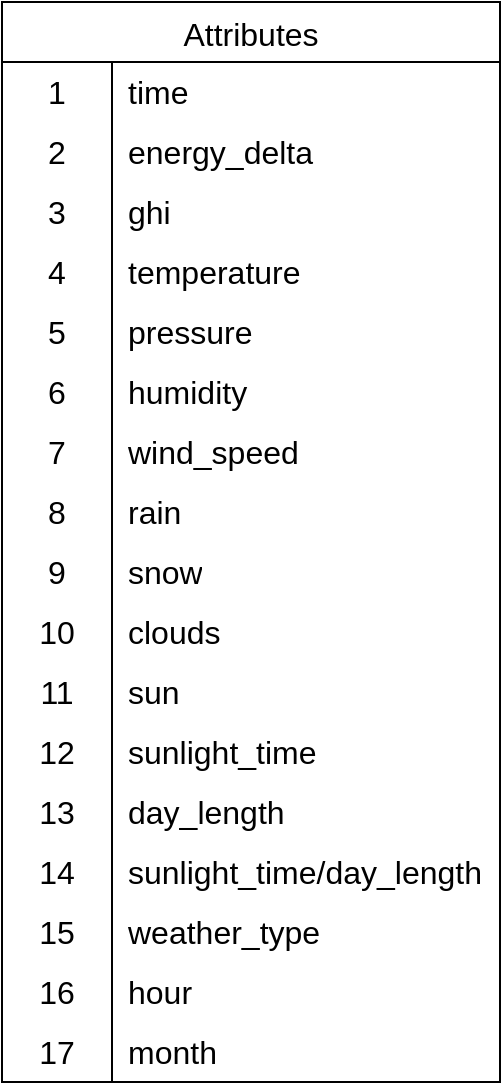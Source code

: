 <mxfile version="24.4.4" type="device">
  <diagram name="Page-1" id="eQEFthlqkpVJmuK3UBug">
    <mxGraphModel dx="1434" dy="746" grid="0" gridSize="10" guides="1" tooltips="1" connect="1" arrows="1" fold="1" page="0" pageScale="1" pageWidth="827" pageHeight="1169" math="0" shadow="0">
      <root>
        <mxCell id="0" />
        <mxCell id="1" parent="0" />
        <mxCell id="fUGo1JtraE0gMz_6mL2f-1" value="Attributes" style="shape=table;startSize=30;container=1;collapsible=0;childLayout=tableLayout;fixedRows=1;rowLines=0;fontStyle=0;strokeColor=default;fontSize=16;" vertex="1" parent="1">
          <mxGeometry x="60" y="170" width="249" height="540" as="geometry" />
        </mxCell>
        <mxCell id="fUGo1JtraE0gMz_6mL2f-2" value="" style="shape=tableRow;horizontal=0;startSize=0;swimlaneHead=0;swimlaneBody=0;top=0;left=0;bottom=0;right=0;collapsible=0;dropTarget=0;fillColor=none;points=[[0,0.5],[1,0.5]];portConstraint=eastwest;strokeColor=inherit;fontSize=16;" vertex="1" parent="fUGo1JtraE0gMz_6mL2f-1">
          <mxGeometry y="30" width="249" height="30" as="geometry" />
        </mxCell>
        <mxCell id="fUGo1JtraE0gMz_6mL2f-3" value="1" style="shape=partialRectangle;html=1;whiteSpace=wrap;connectable=0;fillColor=none;top=0;left=0;bottom=0;right=0;overflow=hidden;pointerEvents=1;strokeColor=inherit;fontSize=16;" vertex="1" parent="fUGo1JtraE0gMz_6mL2f-2">
          <mxGeometry width="55" height="30" as="geometry">
            <mxRectangle width="55" height="30" as="alternateBounds" />
          </mxGeometry>
        </mxCell>
        <mxCell id="fUGo1JtraE0gMz_6mL2f-4" value="time" style="shape=partialRectangle;html=1;whiteSpace=wrap;connectable=0;fillColor=none;top=0;left=0;bottom=0;right=0;align=left;spacingLeft=6;overflow=hidden;strokeColor=inherit;fontSize=16;" vertex="1" parent="fUGo1JtraE0gMz_6mL2f-2">
          <mxGeometry x="55" width="194" height="30" as="geometry">
            <mxRectangle width="194" height="30" as="alternateBounds" />
          </mxGeometry>
        </mxCell>
        <mxCell id="fUGo1JtraE0gMz_6mL2f-5" value="" style="shape=tableRow;horizontal=0;startSize=0;swimlaneHead=0;swimlaneBody=0;top=0;left=0;bottom=0;right=0;collapsible=0;dropTarget=0;fillColor=none;points=[[0,0.5],[1,0.5]];portConstraint=eastwest;strokeColor=inherit;fontSize=16;" vertex="1" parent="fUGo1JtraE0gMz_6mL2f-1">
          <mxGeometry y="60" width="249" height="30" as="geometry" />
        </mxCell>
        <mxCell id="fUGo1JtraE0gMz_6mL2f-6" value="2" style="shape=partialRectangle;html=1;whiteSpace=wrap;connectable=0;fillColor=none;top=0;left=0;bottom=0;right=0;overflow=hidden;strokeColor=inherit;fontSize=16;" vertex="1" parent="fUGo1JtraE0gMz_6mL2f-5">
          <mxGeometry width="55" height="30" as="geometry">
            <mxRectangle width="55" height="30" as="alternateBounds" />
          </mxGeometry>
        </mxCell>
        <mxCell id="fUGo1JtraE0gMz_6mL2f-7" value="energy_delta" style="shape=partialRectangle;html=1;whiteSpace=wrap;connectable=0;fillColor=none;top=0;left=0;bottom=0;right=0;align=left;spacingLeft=6;overflow=hidden;strokeColor=inherit;fontSize=16;" vertex="1" parent="fUGo1JtraE0gMz_6mL2f-5">
          <mxGeometry x="55" width="194" height="30" as="geometry">
            <mxRectangle width="194" height="30" as="alternateBounds" />
          </mxGeometry>
        </mxCell>
        <mxCell id="fUGo1JtraE0gMz_6mL2f-8" value="" style="shape=tableRow;horizontal=0;startSize=0;swimlaneHead=0;swimlaneBody=0;top=0;left=0;bottom=0;right=0;collapsible=0;dropTarget=0;fillColor=none;points=[[0,0.5],[1,0.5]];portConstraint=eastwest;strokeColor=inherit;fontSize=16;" vertex="1" parent="fUGo1JtraE0gMz_6mL2f-1">
          <mxGeometry y="90" width="249" height="30" as="geometry" />
        </mxCell>
        <mxCell id="fUGo1JtraE0gMz_6mL2f-9" value="3" style="shape=partialRectangle;html=1;whiteSpace=wrap;connectable=0;fillColor=none;top=0;left=0;bottom=0;right=0;overflow=hidden;strokeColor=inherit;fontSize=16;" vertex="1" parent="fUGo1JtraE0gMz_6mL2f-8">
          <mxGeometry width="55" height="30" as="geometry">
            <mxRectangle width="55" height="30" as="alternateBounds" />
          </mxGeometry>
        </mxCell>
        <mxCell id="fUGo1JtraE0gMz_6mL2f-10" value="ghi" style="shape=partialRectangle;html=1;whiteSpace=wrap;connectable=0;fillColor=none;top=0;left=0;bottom=0;right=0;align=left;spacingLeft=6;overflow=hidden;strokeColor=inherit;fontSize=16;" vertex="1" parent="fUGo1JtraE0gMz_6mL2f-8">
          <mxGeometry x="55" width="194" height="30" as="geometry">
            <mxRectangle width="194" height="30" as="alternateBounds" />
          </mxGeometry>
        </mxCell>
        <mxCell id="fUGo1JtraE0gMz_6mL2f-11" style="shape=tableRow;horizontal=0;startSize=0;swimlaneHead=0;swimlaneBody=0;top=0;left=0;bottom=0;right=0;collapsible=0;dropTarget=0;fillColor=none;points=[[0,0.5],[1,0.5]];portConstraint=eastwest;strokeColor=inherit;fontSize=16;" vertex="1" parent="fUGo1JtraE0gMz_6mL2f-1">
          <mxGeometry y="120" width="249" height="30" as="geometry" />
        </mxCell>
        <mxCell id="fUGo1JtraE0gMz_6mL2f-12" value="4" style="shape=partialRectangle;html=1;whiteSpace=wrap;connectable=0;fillColor=none;top=0;left=0;bottom=0;right=0;overflow=hidden;strokeColor=inherit;fontSize=16;" vertex="1" parent="fUGo1JtraE0gMz_6mL2f-11">
          <mxGeometry width="55" height="30" as="geometry">
            <mxRectangle width="55" height="30" as="alternateBounds" />
          </mxGeometry>
        </mxCell>
        <mxCell id="fUGo1JtraE0gMz_6mL2f-13" value="temperature" style="shape=partialRectangle;html=1;whiteSpace=wrap;connectable=0;fillColor=none;top=0;left=0;bottom=0;right=0;align=left;spacingLeft=6;overflow=hidden;strokeColor=inherit;fontSize=16;" vertex="1" parent="fUGo1JtraE0gMz_6mL2f-11">
          <mxGeometry x="55" width="194" height="30" as="geometry">
            <mxRectangle width="194" height="30" as="alternateBounds" />
          </mxGeometry>
        </mxCell>
        <mxCell id="fUGo1JtraE0gMz_6mL2f-14" style="shape=tableRow;horizontal=0;startSize=0;swimlaneHead=0;swimlaneBody=0;top=0;left=0;bottom=0;right=0;collapsible=0;dropTarget=0;fillColor=none;points=[[0,0.5],[1,0.5]];portConstraint=eastwest;strokeColor=inherit;fontSize=16;" vertex="1" parent="fUGo1JtraE0gMz_6mL2f-1">
          <mxGeometry y="150" width="249" height="30" as="geometry" />
        </mxCell>
        <mxCell id="fUGo1JtraE0gMz_6mL2f-15" value="5" style="shape=partialRectangle;html=1;whiteSpace=wrap;connectable=0;fillColor=none;top=0;left=0;bottom=0;right=0;overflow=hidden;strokeColor=inherit;fontSize=16;" vertex="1" parent="fUGo1JtraE0gMz_6mL2f-14">
          <mxGeometry width="55" height="30" as="geometry">
            <mxRectangle width="55" height="30" as="alternateBounds" />
          </mxGeometry>
        </mxCell>
        <mxCell id="fUGo1JtraE0gMz_6mL2f-16" value="pressure" style="shape=partialRectangle;html=1;whiteSpace=wrap;connectable=0;fillColor=none;top=0;left=0;bottom=0;right=0;align=left;spacingLeft=6;overflow=hidden;strokeColor=inherit;fontSize=16;" vertex="1" parent="fUGo1JtraE0gMz_6mL2f-14">
          <mxGeometry x="55" width="194" height="30" as="geometry">
            <mxRectangle width="194" height="30" as="alternateBounds" />
          </mxGeometry>
        </mxCell>
        <mxCell id="fUGo1JtraE0gMz_6mL2f-17" style="shape=tableRow;horizontal=0;startSize=0;swimlaneHead=0;swimlaneBody=0;top=0;left=0;bottom=0;right=0;collapsible=0;dropTarget=0;fillColor=none;points=[[0,0.5],[1,0.5]];portConstraint=eastwest;strokeColor=inherit;fontSize=16;" vertex="1" parent="fUGo1JtraE0gMz_6mL2f-1">
          <mxGeometry y="180" width="249" height="30" as="geometry" />
        </mxCell>
        <mxCell id="fUGo1JtraE0gMz_6mL2f-18" value="6" style="shape=partialRectangle;html=1;whiteSpace=wrap;connectable=0;fillColor=none;top=0;left=0;bottom=0;right=0;overflow=hidden;strokeColor=inherit;fontSize=16;" vertex="1" parent="fUGo1JtraE0gMz_6mL2f-17">
          <mxGeometry width="55" height="30" as="geometry">
            <mxRectangle width="55" height="30" as="alternateBounds" />
          </mxGeometry>
        </mxCell>
        <mxCell id="fUGo1JtraE0gMz_6mL2f-19" value="humidity" style="shape=partialRectangle;html=1;whiteSpace=wrap;connectable=0;fillColor=none;top=0;left=0;bottom=0;right=0;align=left;spacingLeft=6;overflow=hidden;strokeColor=inherit;fontSize=16;" vertex="1" parent="fUGo1JtraE0gMz_6mL2f-17">
          <mxGeometry x="55" width="194" height="30" as="geometry">
            <mxRectangle width="194" height="30" as="alternateBounds" />
          </mxGeometry>
        </mxCell>
        <mxCell id="fUGo1JtraE0gMz_6mL2f-20" style="shape=tableRow;horizontal=0;startSize=0;swimlaneHead=0;swimlaneBody=0;top=0;left=0;bottom=0;right=0;collapsible=0;dropTarget=0;fillColor=none;points=[[0,0.5],[1,0.5]];portConstraint=eastwest;strokeColor=inherit;fontSize=16;" vertex="1" parent="fUGo1JtraE0gMz_6mL2f-1">
          <mxGeometry y="210" width="249" height="30" as="geometry" />
        </mxCell>
        <mxCell id="fUGo1JtraE0gMz_6mL2f-21" value="7" style="shape=partialRectangle;html=1;whiteSpace=wrap;connectable=0;fillColor=none;top=0;left=0;bottom=0;right=0;overflow=hidden;strokeColor=inherit;fontSize=16;" vertex="1" parent="fUGo1JtraE0gMz_6mL2f-20">
          <mxGeometry width="55" height="30" as="geometry">
            <mxRectangle width="55" height="30" as="alternateBounds" />
          </mxGeometry>
        </mxCell>
        <mxCell id="fUGo1JtraE0gMz_6mL2f-22" value="wind_speed" style="shape=partialRectangle;html=1;whiteSpace=wrap;connectable=0;fillColor=none;top=0;left=0;bottom=0;right=0;align=left;spacingLeft=6;overflow=hidden;strokeColor=inherit;fontSize=16;" vertex="1" parent="fUGo1JtraE0gMz_6mL2f-20">
          <mxGeometry x="55" width="194" height="30" as="geometry">
            <mxRectangle width="194" height="30" as="alternateBounds" />
          </mxGeometry>
        </mxCell>
        <mxCell id="fUGo1JtraE0gMz_6mL2f-23" style="shape=tableRow;horizontal=0;startSize=0;swimlaneHead=0;swimlaneBody=0;top=0;left=0;bottom=0;right=0;collapsible=0;dropTarget=0;fillColor=none;points=[[0,0.5],[1,0.5]];portConstraint=eastwest;strokeColor=inherit;fontSize=16;" vertex="1" parent="fUGo1JtraE0gMz_6mL2f-1">
          <mxGeometry y="240" width="249" height="30" as="geometry" />
        </mxCell>
        <mxCell id="fUGo1JtraE0gMz_6mL2f-24" value="8" style="shape=partialRectangle;html=1;whiteSpace=wrap;connectable=0;fillColor=none;top=0;left=0;bottom=0;right=0;overflow=hidden;strokeColor=inherit;fontSize=16;" vertex="1" parent="fUGo1JtraE0gMz_6mL2f-23">
          <mxGeometry width="55" height="30" as="geometry">
            <mxRectangle width="55" height="30" as="alternateBounds" />
          </mxGeometry>
        </mxCell>
        <mxCell id="fUGo1JtraE0gMz_6mL2f-25" value="rain" style="shape=partialRectangle;html=1;whiteSpace=wrap;connectable=0;fillColor=none;top=0;left=0;bottom=0;right=0;align=left;spacingLeft=6;overflow=hidden;strokeColor=inherit;fontSize=16;" vertex="1" parent="fUGo1JtraE0gMz_6mL2f-23">
          <mxGeometry x="55" width="194" height="30" as="geometry">
            <mxRectangle width="194" height="30" as="alternateBounds" />
          </mxGeometry>
        </mxCell>
        <mxCell id="fUGo1JtraE0gMz_6mL2f-26" style="shape=tableRow;horizontal=0;startSize=0;swimlaneHead=0;swimlaneBody=0;top=0;left=0;bottom=0;right=0;collapsible=0;dropTarget=0;fillColor=none;points=[[0,0.5],[1,0.5]];portConstraint=eastwest;strokeColor=inherit;fontSize=16;" vertex="1" parent="fUGo1JtraE0gMz_6mL2f-1">
          <mxGeometry y="270" width="249" height="30" as="geometry" />
        </mxCell>
        <mxCell id="fUGo1JtraE0gMz_6mL2f-27" value="9" style="shape=partialRectangle;html=1;whiteSpace=wrap;connectable=0;fillColor=none;top=0;left=0;bottom=0;right=0;overflow=hidden;strokeColor=inherit;fontSize=16;" vertex="1" parent="fUGo1JtraE0gMz_6mL2f-26">
          <mxGeometry width="55" height="30" as="geometry">
            <mxRectangle width="55" height="30" as="alternateBounds" />
          </mxGeometry>
        </mxCell>
        <mxCell id="fUGo1JtraE0gMz_6mL2f-28" value="snow" style="shape=partialRectangle;html=1;whiteSpace=wrap;connectable=0;fillColor=none;top=0;left=0;bottom=0;right=0;align=left;spacingLeft=6;overflow=hidden;strokeColor=inherit;fontSize=16;" vertex="1" parent="fUGo1JtraE0gMz_6mL2f-26">
          <mxGeometry x="55" width="194" height="30" as="geometry">
            <mxRectangle width="194" height="30" as="alternateBounds" />
          </mxGeometry>
        </mxCell>
        <mxCell id="fUGo1JtraE0gMz_6mL2f-29" style="shape=tableRow;horizontal=0;startSize=0;swimlaneHead=0;swimlaneBody=0;top=0;left=0;bottom=0;right=0;collapsible=0;dropTarget=0;fillColor=none;points=[[0,0.5],[1,0.5]];portConstraint=eastwest;strokeColor=inherit;fontSize=16;" vertex="1" parent="fUGo1JtraE0gMz_6mL2f-1">
          <mxGeometry y="300" width="249" height="30" as="geometry" />
        </mxCell>
        <mxCell id="fUGo1JtraE0gMz_6mL2f-30" value="10" style="shape=partialRectangle;html=1;whiteSpace=wrap;connectable=0;fillColor=none;top=0;left=0;bottom=0;right=0;overflow=hidden;strokeColor=inherit;fontSize=16;" vertex="1" parent="fUGo1JtraE0gMz_6mL2f-29">
          <mxGeometry width="55" height="30" as="geometry">
            <mxRectangle width="55" height="30" as="alternateBounds" />
          </mxGeometry>
        </mxCell>
        <mxCell id="fUGo1JtraE0gMz_6mL2f-31" value="clouds" style="shape=partialRectangle;html=1;whiteSpace=wrap;connectable=0;fillColor=none;top=0;left=0;bottom=0;right=0;align=left;spacingLeft=6;overflow=hidden;strokeColor=inherit;fontSize=16;" vertex="1" parent="fUGo1JtraE0gMz_6mL2f-29">
          <mxGeometry x="55" width="194" height="30" as="geometry">
            <mxRectangle width="194" height="30" as="alternateBounds" />
          </mxGeometry>
        </mxCell>
        <mxCell id="fUGo1JtraE0gMz_6mL2f-32" style="shape=tableRow;horizontal=0;startSize=0;swimlaneHead=0;swimlaneBody=0;top=0;left=0;bottom=0;right=0;collapsible=0;dropTarget=0;fillColor=none;points=[[0,0.5],[1,0.5]];portConstraint=eastwest;strokeColor=inherit;fontSize=16;" vertex="1" parent="fUGo1JtraE0gMz_6mL2f-1">
          <mxGeometry y="330" width="249" height="30" as="geometry" />
        </mxCell>
        <mxCell id="fUGo1JtraE0gMz_6mL2f-33" value="11" style="shape=partialRectangle;html=1;whiteSpace=wrap;connectable=0;fillColor=none;top=0;left=0;bottom=0;right=0;overflow=hidden;strokeColor=inherit;fontSize=16;" vertex="1" parent="fUGo1JtraE0gMz_6mL2f-32">
          <mxGeometry width="55" height="30" as="geometry">
            <mxRectangle width="55" height="30" as="alternateBounds" />
          </mxGeometry>
        </mxCell>
        <mxCell id="fUGo1JtraE0gMz_6mL2f-34" value="sun" style="shape=partialRectangle;html=1;whiteSpace=wrap;connectable=0;fillColor=none;top=0;left=0;bottom=0;right=0;align=left;spacingLeft=6;overflow=hidden;strokeColor=inherit;fontSize=16;" vertex="1" parent="fUGo1JtraE0gMz_6mL2f-32">
          <mxGeometry x="55" width="194" height="30" as="geometry">
            <mxRectangle width="194" height="30" as="alternateBounds" />
          </mxGeometry>
        </mxCell>
        <mxCell id="fUGo1JtraE0gMz_6mL2f-35" style="shape=tableRow;horizontal=0;startSize=0;swimlaneHead=0;swimlaneBody=0;top=0;left=0;bottom=0;right=0;collapsible=0;dropTarget=0;fillColor=none;points=[[0,0.5],[1,0.5]];portConstraint=eastwest;strokeColor=inherit;fontSize=16;" vertex="1" parent="fUGo1JtraE0gMz_6mL2f-1">
          <mxGeometry y="360" width="249" height="30" as="geometry" />
        </mxCell>
        <mxCell id="fUGo1JtraE0gMz_6mL2f-36" value="12" style="shape=partialRectangle;html=1;whiteSpace=wrap;connectable=0;fillColor=none;top=0;left=0;bottom=0;right=0;overflow=hidden;strokeColor=inherit;fontSize=16;" vertex="1" parent="fUGo1JtraE0gMz_6mL2f-35">
          <mxGeometry width="55" height="30" as="geometry">
            <mxRectangle width="55" height="30" as="alternateBounds" />
          </mxGeometry>
        </mxCell>
        <mxCell id="fUGo1JtraE0gMz_6mL2f-37" value="sunlight_time" style="shape=partialRectangle;html=1;whiteSpace=wrap;connectable=0;fillColor=none;top=0;left=0;bottom=0;right=0;align=left;spacingLeft=6;overflow=hidden;strokeColor=inherit;fontSize=16;" vertex="1" parent="fUGo1JtraE0gMz_6mL2f-35">
          <mxGeometry x="55" width="194" height="30" as="geometry">
            <mxRectangle width="194" height="30" as="alternateBounds" />
          </mxGeometry>
        </mxCell>
        <mxCell id="fUGo1JtraE0gMz_6mL2f-38" style="shape=tableRow;horizontal=0;startSize=0;swimlaneHead=0;swimlaneBody=0;top=0;left=0;bottom=0;right=0;collapsible=0;dropTarget=0;fillColor=none;points=[[0,0.5],[1,0.5]];portConstraint=eastwest;strokeColor=inherit;fontSize=16;" vertex="1" parent="fUGo1JtraE0gMz_6mL2f-1">
          <mxGeometry y="390" width="249" height="30" as="geometry" />
        </mxCell>
        <mxCell id="fUGo1JtraE0gMz_6mL2f-39" value="13" style="shape=partialRectangle;html=1;whiteSpace=wrap;connectable=0;fillColor=none;top=0;left=0;bottom=0;right=0;overflow=hidden;strokeColor=inherit;fontSize=16;" vertex="1" parent="fUGo1JtraE0gMz_6mL2f-38">
          <mxGeometry width="55" height="30" as="geometry">
            <mxRectangle width="55" height="30" as="alternateBounds" />
          </mxGeometry>
        </mxCell>
        <mxCell id="fUGo1JtraE0gMz_6mL2f-40" value="day_length" style="shape=partialRectangle;html=1;whiteSpace=wrap;connectable=0;fillColor=none;top=0;left=0;bottom=0;right=0;align=left;spacingLeft=6;overflow=hidden;strokeColor=inherit;fontSize=16;" vertex="1" parent="fUGo1JtraE0gMz_6mL2f-38">
          <mxGeometry x="55" width="194" height="30" as="geometry">
            <mxRectangle width="194" height="30" as="alternateBounds" />
          </mxGeometry>
        </mxCell>
        <mxCell id="fUGo1JtraE0gMz_6mL2f-50" style="shape=tableRow;horizontal=0;startSize=0;swimlaneHead=0;swimlaneBody=0;top=0;left=0;bottom=0;right=0;collapsible=0;dropTarget=0;fillColor=none;points=[[0,0.5],[1,0.5]];portConstraint=eastwest;strokeColor=inherit;fontSize=16;" vertex="1" parent="fUGo1JtraE0gMz_6mL2f-1">
          <mxGeometry y="420" width="249" height="30" as="geometry" />
        </mxCell>
        <mxCell id="fUGo1JtraE0gMz_6mL2f-51" value="14" style="shape=partialRectangle;html=1;whiteSpace=wrap;connectable=0;fillColor=none;top=0;left=0;bottom=0;right=0;overflow=hidden;strokeColor=inherit;fontSize=16;" vertex="1" parent="fUGo1JtraE0gMz_6mL2f-50">
          <mxGeometry width="55" height="30" as="geometry">
            <mxRectangle width="55" height="30" as="alternateBounds" />
          </mxGeometry>
        </mxCell>
        <mxCell id="fUGo1JtraE0gMz_6mL2f-52" value="sunlight_time/day_length" style="shape=partialRectangle;html=1;whiteSpace=wrap;connectable=0;fillColor=none;top=0;left=0;bottom=0;right=0;align=left;spacingLeft=6;overflow=hidden;strokeColor=inherit;fontSize=16;" vertex="1" parent="fUGo1JtraE0gMz_6mL2f-50">
          <mxGeometry x="55" width="194" height="30" as="geometry">
            <mxRectangle width="194" height="30" as="alternateBounds" />
          </mxGeometry>
        </mxCell>
        <mxCell id="fUGo1JtraE0gMz_6mL2f-41" style="shape=tableRow;horizontal=0;startSize=0;swimlaneHead=0;swimlaneBody=0;top=0;left=0;bottom=0;right=0;collapsible=0;dropTarget=0;fillColor=none;points=[[0,0.5],[1,0.5]];portConstraint=eastwest;strokeColor=inherit;fontSize=16;" vertex="1" parent="fUGo1JtraE0gMz_6mL2f-1">
          <mxGeometry y="450" width="249" height="30" as="geometry" />
        </mxCell>
        <mxCell id="fUGo1JtraE0gMz_6mL2f-42" value="15" style="shape=partialRectangle;html=1;whiteSpace=wrap;connectable=0;fillColor=none;top=0;left=0;bottom=0;right=0;overflow=hidden;strokeColor=inherit;fontSize=16;" vertex="1" parent="fUGo1JtraE0gMz_6mL2f-41">
          <mxGeometry width="55" height="30" as="geometry">
            <mxRectangle width="55" height="30" as="alternateBounds" />
          </mxGeometry>
        </mxCell>
        <mxCell id="fUGo1JtraE0gMz_6mL2f-43" value="weather_type" style="shape=partialRectangle;html=1;whiteSpace=wrap;connectable=0;fillColor=none;top=0;left=0;bottom=0;right=0;align=left;spacingLeft=6;overflow=hidden;strokeColor=inherit;fontSize=16;" vertex="1" parent="fUGo1JtraE0gMz_6mL2f-41">
          <mxGeometry x="55" width="194" height="30" as="geometry">
            <mxRectangle width="194" height="30" as="alternateBounds" />
          </mxGeometry>
        </mxCell>
        <mxCell id="fUGo1JtraE0gMz_6mL2f-44" style="shape=tableRow;horizontal=0;startSize=0;swimlaneHead=0;swimlaneBody=0;top=0;left=0;bottom=0;right=0;collapsible=0;dropTarget=0;fillColor=none;points=[[0,0.5],[1,0.5]];portConstraint=eastwest;strokeColor=inherit;fontSize=16;" vertex="1" parent="fUGo1JtraE0gMz_6mL2f-1">
          <mxGeometry y="480" width="249" height="30" as="geometry" />
        </mxCell>
        <mxCell id="fUGo1JtraE0gMz_6mL2f-45" value="16" style="shape=partialRectangle;html=1;whiteSpace=wrap;connectable=0;fillColor=none;top=0;left=0;bottom=0;right=0;overflow=hidden;strokeColor=inherit;fontSize=16;" vertex="1" parent="fUGo1JtraE0gMz_6mL2f-44">
          <mxGeometry width="55" height="30" as="geometry">
            <mxRectangle width="55" height="30" as="alternateBounds" />
          </mxGeometry>
        </mxCell>
        <mxCell id="fUGo1JtraE0gMz_6mL2f-46" value="hour" style="shape=partialRectangle;html=1;whiteSpace=wrap;connectable=0;fillColor=none;top=0;left=0;bottom=0;right=0;align=left;spacingLeft=6;overflow=hidden;strokeColor=inherit;fontSize=16;" vertex="1" parent="fUGo1JtraE0gMz_6mL2f-44">
          <mxGeometry x="55" width="194" height="30" as="geometry">
            <mxRectangle width="194" height="30" as="alternateBounds" />
          </mxGeometry>
        </mxCell>
        <mxCell id="fUGo1JtraE0gMz_6mL2f-47" style="shape=tableRow;horizontal=0;startSize=0;swimlaneHead=0;swimlaneBody=0;top=0;left=0;bottom=0;right=0;collapsible=0;dropTarget=0;fillColor=none;points=[[0,0.5],[1,0.5]];portConstraint=eastwest;strokeColor=inherit;fontSize=16;" vertex="1" parent="fUGo1JtraE0gMz_6mL2f-1">
          <mxGeometry y="510" width="249" height="30" as="geometry" />
        </mxCell>
        <mxCell id="fUGo1JtraE0gMz_6mL2f-48" value="17" style="shape=partialRectangle;html=1;whiteSpace=wrap;connectable=0;fillColor=none;top=0;left=0;bottom=0;right=0;overflow=hidden;strokeColor=inherit;fontSize=16;" vertex="1" parent="fUGo1JtraE0gMz_6mL2f-47">
          <mxGeometry width="55" height="30" as="geometry">
            <mxRectangle width="55" height="30" as="alternateBounds" />
          </mxGeometry>
        </mxCell>
        <mxCell id="fUGo1JtraE0gMz_6mL2f-49" value="month" style="shape=partialRectangle;html=1;whiteSpace=wrap;connectable=0;fillColor=none;top=0;left=0;bottom=0;right=0;align=left;spacingLeft=6;overflow=hidden;strokeColor=inherit;fontSize=16;" vertex="1" parent="fUGo1JtraE0gMz_6mL2f-47">
          <mxGeometry x="55" width="194" height="30" as="geometry">
            <mxRectangle width="194" height="30" as="alternateBounds" />
          </mxGeometry>
        </mxCell>
      </root>
    </mxGraphModel>
  </diagram>
</mxfile>
